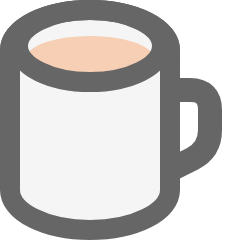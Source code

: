 <?xml version="1.0"?>
<mxfile version="19.0.2">
  <diagram id="Gcwe64XPgSQ3ViYiJVHX" name="Page-1">
    <mxGraphModel dx="2" dy="1" grid="1" gridSize="10" guides="0" tooltips="1" connect="1" arrows="1" fold="1" page="1" pageScale="1" pageWidth="850" pageHeight="1100" math="0" shadow="0">
      <root>
        <mxCell id="0"/>
        <mxCell id="1" parent="0"/>
        <mxCell id="ryowXNTdC2t8MMNeRnWp-30" value="" style="ellipse;whiteSpace=wrap;html=1;strokeWidth=10;fillColor=#f5f5f5;fontColor=#333333;strokeColor=#666666;" parent="1" vertex="1">
          <mxGeometry x="80" y="80" width="80" height="40" as="geometry"/>
        </mxCell>
        <mxCell id="ryowXNTdC2t8MMNeRnWp-5" value="" style="ellipse;whiteSpace=wrap;html=1;strokeWidth=10;fillColor=#f5f5f5;fontColor=#333333;strokeColor=#666666;" parent="1" vertex="1">
          <mxGeometry x="80" y="150" width="80" height="40" as="geometry"/>
        </mxCell>
        <mxCell id="ryowXNTdC2t8MMNeRnWp-4" value="" style="rounded=0;whiteSpace=wrap;html=1;strokeWidth=5;strokeColor=none;" parent="1" vertex="1">
          <mxGeometry x="80" y="100" width="80" height="70" as="geometry"/>
        </mxCell>
        <mxCell id="ryowXNTdC2t8MMNeRnWp-6" value="" style="endArrow=none;html=1;rounded=0;strokeWidth=10;entryX=0;entryY=0.5;entryDx=0;entryDy=0;exitX=0;exitY=0.5;exitDx=0;exitDy=0;fillColor=#f5f5f5;strokeColor=#666666;" parent="1" source="ryowXNTdC2t8MMNeRnWp-5" target="ryowXNTdC2t8MMNeRnWp-1" edge="1">
          <mxGeometry width="50" height="50" relative="1" as="geometry">
            <mxPoint x="70" y="180" as="sourcePoint"/>
            <mxPoint x="79.46" y="180" as="targetPoint"/>
          </mxGeometry>
        </mxCell>
        <mxCell id="ryowXNTdC2t8MMNeRnWp-7" value="" style="endArrow=none;html=1;rounded=0;strokeWidth=10;exitX=1;exitY=0.5;exitDx=0;exitDy=0;entryX=1;entryY=0.5;entryDx=0;entryDy=0;fillColor=#f5f5f5;strokeColor=#666666;" parent="1" source="ryowXNTdC2t8MMNeRnWp-5" target="ryowXNTdC2t8MMNeRnWp-1" edge="1">
          <mxGeometry width="50" height="50" relative="1" as="geometry">
            <mxPoint x="90" y="190" as="sourcePoint"/>
            <mxPoint x="170" y="120" as="targetPoint"/>
          </mxGeometry>
        </mxCell>
        <mxCell id="ryowXNTdC2t8MMNeRnWp-8" value="" style="endArrow=none;html=1;strokeWidth=12;rounded=1;fillColor=#f5f5f5;strokeColor=#666666;" parent="1" edge="1">
          <mxGeometry width="50" height="50" relative="1" as="geometry">
            <mxPoint x="160" y="160" as="sourcePoint"/>
            <mxPoint x="160" y="120" as="targetPoint"/>
            <Array as="points">
              <mxPoint x="180" y="150"/>
              <mxPoint x="180" y="120"/>
            </Array>
          </mxGeometry>
        </mxCell>
        <mxCell id="ryowXNTdC2t8MMNeRnWp-1" value="" style="ellipse;whiteSpace=wrap;html=1;strokeWidth=10;fillColor=#f5f5f5;fontColor=#333333;strokeColor=#666666;" parent="1" vertex="1">
          <mxGeometry x="80" y="80" width="80" height="40" as="geometry"/>
        </mxCell>
        <mxCell id="ryowXNTdC2t8MMNeRnWp-16" value="" style="rounded=0;whiteSpace=wrap;html=1;strokeWidth=5;strokeColor=none;fillColor=#f5f5f5;fontColor=#333333;" parent="1" vertex="1">
          <mxGeometry x="85" y="100" width="70" height="70" as="geometry"/>
        </mxCell>
        <mxCell id="ryowXNTdC2t8MMNeRnWp-12" value="" style="ellipse;whiteSpace=wrap;html=1;strokeWidth=4;fillColor=#f7cfb4;strokeColor=#F7CFB4;" parent="1" vertex="1">
          <mxGeometry x="90" y="95" width="60" height="20" as="geometry"/>
        </mxCell>
        <mxCell id="ryowXNTdC2t8MMNeRnWp-27" value="" style="ellipse;whiteSpace=wrap;html=1;strokeWidth=10;fillColor=none;fontColor=#333333;strokeColor=#666666;" parent="1" vertex="1">
          <mxGeometry x="84" y="80" width="72" height="36" as="geometry"/>
        </mxCell>
      </root>
    </mxGraphModel>
  </diagram>
</mxfile>
